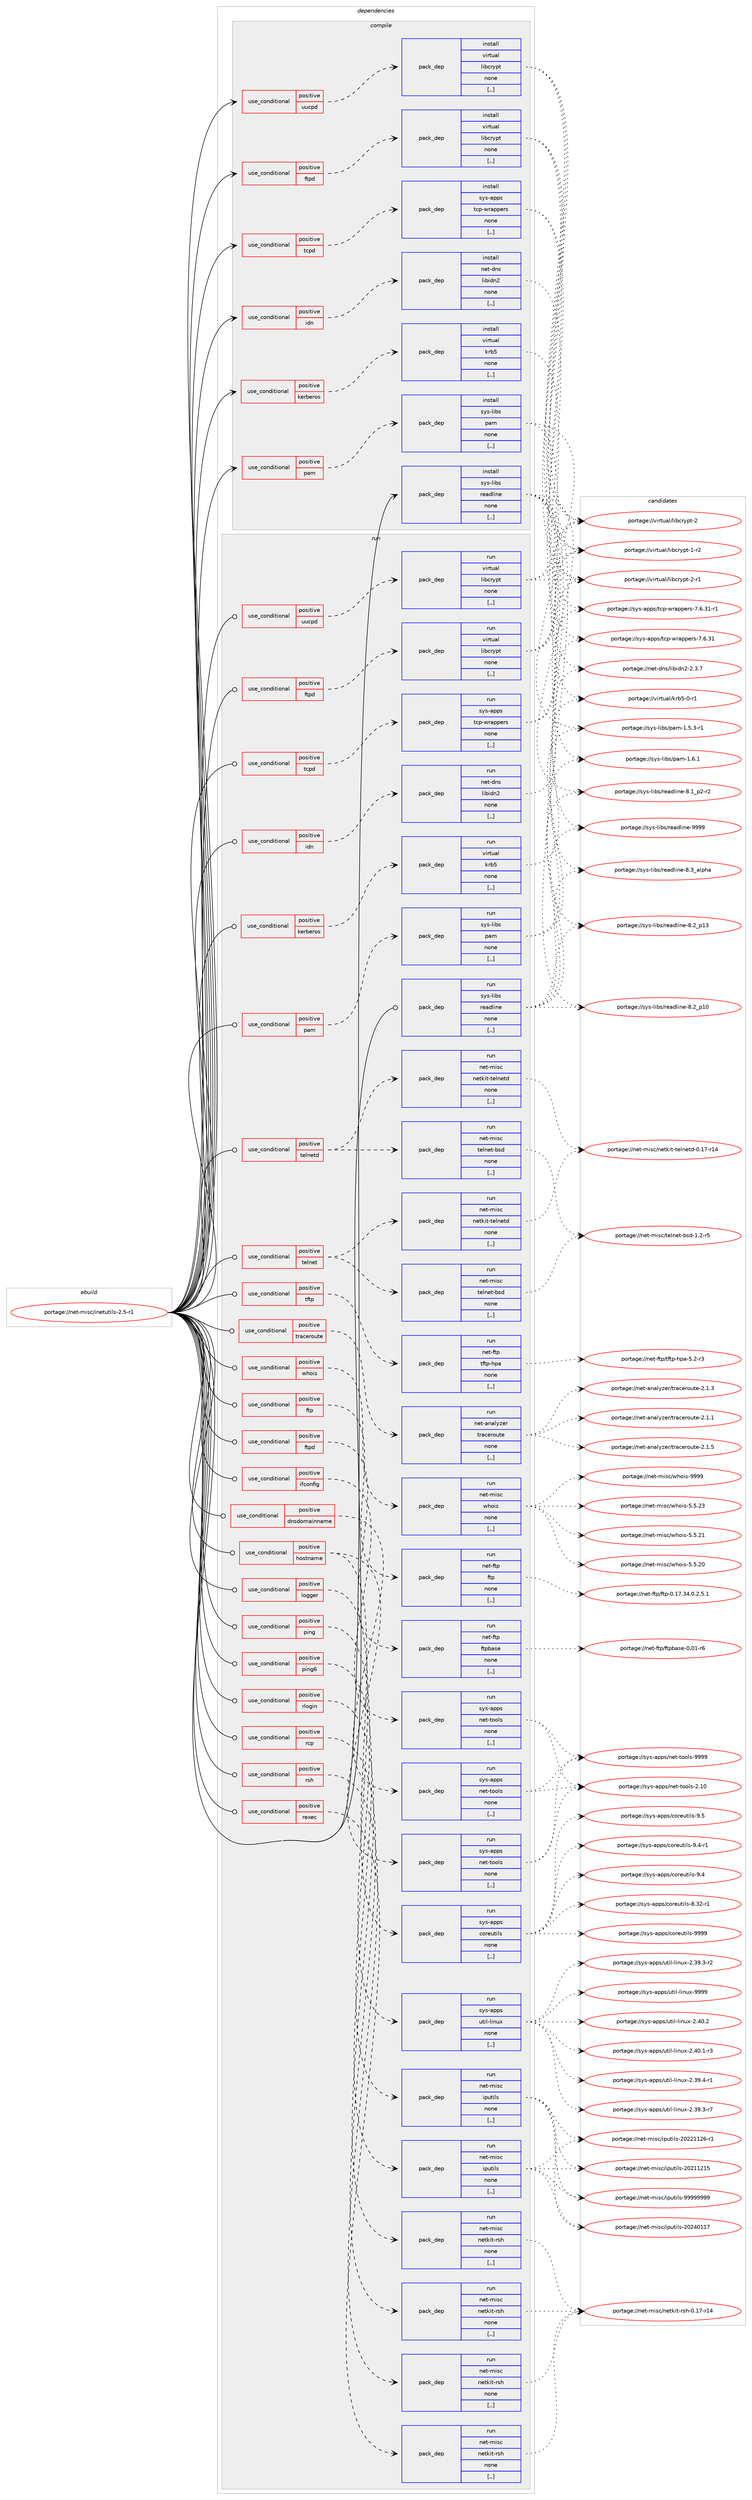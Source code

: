 digraph prolog {

# *************
# Graph options
# *************

newrank=true;
concentrate=true;
compound=true;
graph [rankdir=LR,fontname=Helvetica,fontsize=10,ranksep=1.5];#, ranksep=2.5, nodesep=0.2];
edge  [arrowhead=vee];
node  [fontname=Helvetica,fontsize=10];

# **********
# The ebuild
# **********

subgraph cluster_leftcol {
color=gray;
label=<<i>ebuild</i>>;
id [label="portage://net-misc/inetutils-2.5-r1", color=red, width=4, href="../net-misc/inetutils-2.5-r1.svg"];
}

# ****************
# The dependencies
# ****************

subgraph cluster_midcol {
color=gray;
label=<<i>dependencies</i>>;
subgraph cluster_compile {
fillcolor="#eeeeee";
style=filled;
label=<<i>compile</i>>;
subgraph cond231346 {
dependency881405 [label=<<TABLE BORDER="0" CELLBORDER="1" CELLSPACING="0" CELLPADDING="4"><TR><TD ROWSPAN="3" CELLPADDING="10">use_conditional</TD></TR><TR><TD>positive</TD></TR><TR><TD>ftpd</TD></TR></TABLE>>, shape=none, color=red];
subgraph pack643624 {
dependency881406 [label=<<TABLE BORDER="0" CELLBORDER="1" CELLSPACING="0" CELLPADDING="4" WIDTH="220"><TR><TD ROWSPAN="6" CELLPADDING="30">pack_dep</TD></TR><TR><TD WIDTH="110">install</TD></TR><TR><TD>virtual</TD></TR><TR><TD>libcrypt</TD></TR><TR><TD>none</TD></TR><TR><TD>[,,]</TD></TR></TABLE>>, shape=none, color=blue];
}
dependency881405:e -> dependency881406:w [weight=20,style="dashed",arrowhead="vee"];
}
id:e -> dependency881405:w [weight=20,style="solid",arrowhead="vee"];
subgraph cond231347 {
dependency881407 [label=<<TABLE BORDER="0" CELLBORDER="1" CELLSPACING="0" CELLPADDING="4"><TR><TD ROWSPAN="3" CELLPADDING="10">use_conditional</TD></TR><TR><TD>positive</TD></TR><TR><TD>idn</TD></TR></TABLE>>, shape=none, color=red];
subgraph pack643625 {
dependency881408 [label=<<TABLE BORDER="0" CELLBORDER="1" CELLSPACING="0" CELLPADDING="4" WIDTH="220"><TR><TD ROWSPAN="6" CELLPADDING="30">pack_dep</TD></TR><TR><TD WIDTH="110">install</TD></TR><TR><TD>net-dns</TD></TR><TR><TD>libidn2</TD></TR><TR><TD>none</TD></TR><TR><TD>[,,]</TD></TR></TABLE>>, shape=none, color=blue];
}
dependency881407:e -> dependency881408:w [weight=20,style="dashed",arrowhead="vee"];
}
id:e -> dependency881407:w [weight=20,style="solid",arrowhead="vee"];
subgraph cond231348 {
dependency881409 [label=<<TABLE BORDER="0" CELLBORDER="1" CELLSPACING="0" CELLPADDING="4"><TR><TD ROWSPAN="3" CELLPADDING="10">use_conditional</TD></TR><TR><TD>positive</TD></TR><TR><TD>kerberos</TD></TR></TABLE>>, shape=none, color=red];
subgraph pack643626 {
dependency881410 [label=<<TABLE BORDER="0" CELLBORDER="1" CELLSPACING="0" CELLPADDING="4" WIDTH="220"><TR><TD ROWSPAN="6" CELLPADDING="30">pack_dep</TD></TR><TR><TD WIDTH="110">install</TD></TR><TR><TD>virtual</TD></TR><TR><TD>krb5</TD></TR><TR><TD>none</TD></TR><TR><TD>[,,]</TD></TR></TABLE>>, shape=none, color=blue];
}
dependency881409:e -> dependency881410:w [weight=20,style="dashed",arrowhead="vee"];
}
id:e -> dependency881409:w [weight=20,style="solid",arrowhead="vee"];
subgraph cond231349 {
dependency881411 [label=<<TABLE BORDER="0" CELLBORDER="1" CELLSPACING="0" CELLPADDING="4"><TR><TD ROWSPAN="3" CELLPADDING="10">use_conditional</TD></TR><TR><TD>positive</TD></TR><TR><TD>pam</TD></TR></TABLE>>, shape=none, color=red];
subgraph pack643627 {
dependency881412 [label=<<TABLE BORDER="0" CELLBORDER="1" CELLSPACING="0" CELLPADDING="4" WIDTH="220"><TR><TD ROWSPAN="6" CELLPADDING="30">pack_dep</TD></TR><TR><TD WIDTH="110">install</TD></TR><TR><TD>sys-libs</TD></TR><TR><TD>pam</TD></TR><TR><TD>none</TD></TR><TR><TD>[,,]</TD></TR></TABLE>>, shape=none, color=blue];
}
dependency881411:e -> dependency881412:w [weight=20,style="dashed",arrowhead="vee"];
}
id:e -> dependency881411:w [weight=20,style="solid",arrowhead="vee"];
subgraph cond231350 {
dependency881413 [label=<<TABLE BORDER="0" CELLBORDER="1" CELLSPACING="0" CELLPADDING="4"><TR><TD ROWSPAN="3" CELLPADDING="10">use_conditional</TD></TR><TR><TD>positive</TD></TR><TR><TD>tcpd</TD></TR></TABLE>>, shape=none, color=red];
subgraph pack643628 {
dependency881414 [label=<<TABLE BORDER="0" CELLBORDER="1" CELLSPACING="0" CELLPADDING="4" WIDTH="220"><TR><TD ROWSPAN="6" CELLPADDING="30">pack_dep</TD></TR><TR><TD WIDTH="110">install</TD></TR><TR><TD>sys-apps</TD></TR><TR><TD>tcp-wrappers</TD></TR><TR><TD>none</TD></TR><TR><TD>[,,]</TD></TR></TABLE>>, shape=none, color=blue];
}
dependency881413:e -> dependency881414:w [weight=20,style="dashed",arrowhead="vee"];
}
id:e -> dependency881413:w [weight=20,style="solid",arrowhead="vee"];
subgraph cond231351 {
dependency881415 [label=<<TABLE BORDER="0" CELLBORDER="1" CELLSPACING="0" CELLPADDING="4"><TR><TD ROWSPAN="3" CELLPADDING="10">use_conditional</TD></TR><TR><TD>positive</TD></TR><TR><TD>uucpd</TD></TR></TABLE>>, shape=none, color=red];
subgraph pack643629 {
dependency881416 [label=<<TABLE BORDER="0" CELLBORDER="1" CELLSPACING="0" CELLPADDING="4" WIDTH="220"><TR><TD ROWSPAN="6" CELLPADDING="30">pack_dep</TD></TR><TR><TD WIDTH="110">install</TD></TR><TR><TD>virtual</TD></TR><TR><TD>libcrypt</TD></TR><TR><TD>none</TD></TR><TR><TD>[,,]</TD></TR></TABLE>>, shape=none, color=blue];
}
dependency881415:e -> dependency881416:w [weight=20,style="dashed",arrowhead="vee"];
}
id:e -> dependency881415:w [weight=20,style="solid",arrowhead="vee"];
subgraph pack643630 {
dependency881417 [label=<<TABLE BORDER="0" CELLBORDER="1" CELLSPACING="0" CELLPADDING="4" WIDTH="220"><TR><TD ROWSPAN="6" CELLPADDING="30">pack_dep</TD></TR><TR><TD WIDTH="110">install</TD></TR><TR><TD>sys-libs</TD></TR><TR><TD>readline</TD></TR><TR><TD>none</TD></TR><TR><TD>[,,]</TD></TR></TABLE>>, shape=none, color=blue];
}
id:e -> dependency881417:w [weight=20,style="solid",arrowhead="vee"];
}
subgraph cluster_compileandrun {
fillcolor="#eeeeee";
style=filled;
label=<<i>compile and run</i>>;
}
subgraph cluster_run {
fillcolor="#eeeeee";
style=filled;
label=<<i>run</i>>;
subgraph cond231352 {
dependency881418 [label=<<TABLE BORDER="0" CELLBORDER="1" CELLSPACING="0" CELLPADDING="4"><TR><TD ROWSPAN="3" CELLPADDING="10">use_conditional</TD></TR><TR><TD>positive</TD></TR><TR><TD>dnsdomainname</TD></TR></TABLE>>, shape=none, color=red];
subgraph pack643631 {
dependency881419 [label=<<TABLE BORDER="0" CELLBORDER="1" CELLSPACING="0" CELLPADDING="4" WIDTH="220"><TR><TD ROWSPAN="6" CELLPADDING="30">pack_dep</TD></TR><TR><TD WIDTH="110">run</TD></TR><TR><TD>sys-apps</TD></TR><TR><TD>net-tools</TD></TR><TR><TD>none</TD></TR><TR><TD>[,,]</TD></TR></TABLE>>, shape=none, color=blue];
}
dependency881418:e -> dependency881419:w [weight=20,style="dashed",arrowhead="vee"];
}
id:e -> dependency881418:w [weight=20,style="solid",arrowhead="odot"];
subgraph cond231353 {
dependency881420 [label=<<TABLE BORDER="0" CELLBORDER="1" CELLSPACING="0" CELLPADDING="4"><TR><TD ROWSPAN="3" CELLPADDING="10">use_conditional</TD></TR><TR><TD>positive</TD></TR><TR><TD>ftp</TD></TR></TABLE>>, shape=none, color=red];
subgraph pack643632 {
dependency881421 [label=<<TABLE BORDER="0" CELLBORDER="1" CELLSPACING="0" CELLPADDING="4" WIDTH="220"><TR><TD ROWSPAN="6" CELLPADDING="30">pack_dep</TD></TR><TR><TD WIDTH="110">run</TD></TR><TR><TD>net-ftp</TD></TR><TR><TD>ftp</TD></TR><TR><TD>none</TD></TR><TR><TD>[,,]</TD></TR></TABLE>>, shape=none, color=blue];
}
dependency881420:e -> dependency881421:w [weight=20,style="dashed",arrowhead="vee"];
}
id:e -> dependency881420:w [weight=20,style="solid",arrowhead="odot"];
subgraph cond231354 {
dependency881422 [label=<<TABLE BORDER="0" CELLBORDER="1" CELLSPACING="0" CELLPADDING="4"><TR><TD ROWSPAN="3" CELLPADDING="10">use_conditional</TD></TR><TR><TD>positive</TD></TR><TR><TD>ftpd</TD></TR></TABLE>>, shape=none, color=red];
subgraph pack643633 {
dependency881423 [label=<<TABLE BORDER="0" CELLBORDER="1" CELLSPACING="0" CELLPADDING="4" WIDTH="220"><TR><TD ROWSPAN="6" CELLPADDING="30">pack_dep</TD></TR><TR><TD WIDTH="110">run</TD></TR><TR><TD>net-ftp</TD></TR><TR><TD>ftpbase</TD></TR><TR><TD>none</TD></TR><TR><TD>[,,]</TD></TR></TABLE>>, shape=none, color=blue];
}
dependency881422:e -> dependency881423:w [weight=20,style="dashed",arrowhead="vee"];
}
id:e -> dependency881422:w [weight=20,style="solid",arrowhead="odot"];
subgraph cond231355 {
dependency881424 [label=<<TABLE BORDER="0" CELLBORDER="1" CELLSPACING="0" CELLPADDING="4"><TR><TD ROWSPAN="3" CELLPADDING="10">use_conditional</TD></TR><TR><TD>positive</TD></TR><TR><TD>ftpd</TD></TR></TABLE>>, shape=none, color=red];
subgraph pack643634 {
dependency881425 [label=<<TABLE BORDER="0" CELLBORDER="1" CELLSPACING="0" CELLPADDING="4" WIDTH="220"><TR><TD ROWSPAN="6" CELLPADDING="30">pack_dep</TD></TR><TR><TD WIDTH="110">run</TD></TR><TR><TD>virtual</TD></TR><TR><TD>libcrypt</TD></TR><TR><TD>none</TD></TR><TR><TD>[,,]</TD></TR></TABLE>>, shape=none, color=blue];
}
dependency881424:e -> dependency881425:w [weight=20,style="dashed",arrowhead="vee"];
}
id:e -> dependency881424:w [weight=20,style="solid",arrowhead="odot"];
subgraph cond231356 {
dependency881426 [label=<<TABLE BORDER="0" CELLBORDER="1" CELLSPACING="0" CELLPADDING="4"><TR><TD ROWSPAN="3" CELLPADDING="10">use_conditional</TD></TR><TR><TD>positive</TD></TR><TR><TD>hostname</TD></TR></TABLE>>, shape=none, color=red];
subgraph pack643635 {
dependency881427 [label=<<TABLE BORDER="0" CELLBORDER="1" CELLSPACING="0" CELLPADDING="4" WIDTH="220"><TR><TD ROWSPAN="6" CELLPADDING="30">pack_dep</TD></TR><TR><TD WIDTH="110">run</TD></TR><TR><TD>sys-apps</TD></TR><TR><TD>coreutils</TD></TR><TR><TD>none</TD></TR><TR><TD>[,,]</TD></TR></TABLE>>, shape=none, color=blue];
}
dependency881426:e -> dependency881427:w [weight=20,style="dashed",arrowhead="vee"];
subgraph pack643636 {
dependency881428 [label=<<TABLE BORDER="0" CELLBORDER="1" CELLSPACING="0" CELLPADDING="4" WIDTH="220"><TR><TD ROWSPAN="6" CELLPADDING="30">pack_dep</TD></TR><TR><TD WIDTH="110">run</TD></TR><TR><TD>sys-apps</TD></TR><TR><TD>net-tools</TD></TR><TR><TD>none</TD></TR><TR><TD>[,,]</TD></TR></TABLE>>, shape=none, color=blue];
}
dependency881426:e -> dependency881428:w [weight=20,style="dashed",arrowhead="vee"];
}
id:e -> dependency881426:w [weight=20,style="solid",arrowhead="odot"];
subgraph cond231357 {
dependency881429 [label=<<TABLE BORDER="0" CELLBORDER="1" CELLSPACING="0" CELLPADDING="4"><TR><TD ROWSPAN="3" CELLPADDING="10">use_conditional</TD></TR><TR><TD>positive</TD></TR><TR><TD>idn</TD></TR></TABLE>>, shape=none, color=red];
subgraph pack643637 {
dependency881430 [label=<<TABLE BORDER="0" CELLBORDER="1" CELLSPACING="0" CELLPADDING="4" WIDTH="220"><TR><TD ROWSPAN="6" CELLPADDING="30">pack_dep</TD></TR><TR><TD WIDTH="110">run</TD></TR><TR><TD>net-dns</TD></TR><TR><TD>libidn2</TD></TR><TR><TD>none</TD></TR><TR><TD>[,,]</TD></TR></TABLE>>, shape=none, color=blue];
}
dependency881429:e -> dependency881430:w [weight=20,style="dashed",arrowhead="vee"];
}
id:e -> dependency881429:w [weight=20,style="solid",arrowhead="odot"];
subgraph cond231358 {
dependency881431 [label=<<TABLE BORDER="0" CELLBORDER="1" CELLSPACING="0" CELLPADDING="4"><TR><TD ROWSPAN="3" CELLPADDING="10">use_conditional</TD></TR><TR><TD>positive</TD></TR><TR><TD>ifconfig</TD></TR></TABLE>>, shape=none, color=red];
subgraph pack643638 {
dependency881432 [label=<<TABLE BORDER="0" CELLBORDER="1" CELLSPACING="0" CELLPADDING="4" WIDTH="220"><TR><TD ROWSPAN="6" CELLPADDING="30">pack_dep</TD></TR><TR><TD WIDTH="110">run</TD></TR><TR><TD>sys-apps</TD></TR><TR><TD>net-tools</TD></TR><TR><TD>none</TD></TR><TR><TD>[,,]</TD></TR></TABLE>>, shape=none, color=blue];
}
dependency881431:e -> dependency881432:w [weight=20,style="dashed",arrowhead="vee"];
}
id:e -> dependency881431:w [weight=20,style="solid",arrowhead="odot"];
subgraph cond231359 {
dependency881433 [label=<<TABLE BORDER="0" CELLBORDER="1" CELLSPACING="0" CELLPADDING="4"><TR><TD ROWSPAN="3" CELLPADDING="10">use_conditional</TD></TR><TR><TD>positive</TD></TR><TR><TD>kerberos</TD></TR></TABLE>>, shape=none, color=red];
subgraph pack643639 {
dependency881434 [label=<<TABLE BORDER="0" CELLBORDER="1" CELLSPACING="0" CELLPADDING="4" WIDTH="220"><TR><TD ROWSPAN="6" CELLPADDING="30">pack_dep</TD></TR><TR><TD WIDTH="110">run</TD></TR><TR><TD>virtual</TD></TR><TR><TD>krb5</TD></TR><TR><TD>none</TD></TR><TR><TD>[,,]</TD></TR></TABLE>>, shape=none, color=blue];
}
dependency881433:e -> dependency881434:w [weight=20,style="dashed",arrowhead="vee"];
}
id:e -> dependency881433:w [weight=20,style="solid",arrowhead="odot"];
subgraph cond231360 {
dependency881435 [label=<<TABLE BORDER="0" CELLBORDER="1" CELLSPACING="0" CELLPADDING="4"><TR><TD ROWSPAN="3" CELLPADDING="10">use_conditional</TD></TR><TR><TD>positive</TD></TR><TR><TD>logger</TD></TR></TABLE>>, shape=none, color=red];
subgraph pack643640 {
dependency881436 [label=<<TABLE BORDER="0" CELLBORDER="1" CELLSPACING="0" CELLPADDING="4" WIDTH="220"><TR><TD ROWSPAN="6" CELLPADDING="30">pack_dep</TD></TR><TR><TD WIDTH="110">run</TD></TR><TR><TD>sys-apps</TD></TR><TR><TD>util-linux</TD></TR><TR><TD>none</TD></TR><TR><TD>[,,]</TD></TR></TABLE>>, shape=none, color=blue];
}
dependency881435:e -> dependency881436:w [weight=20,style="dashed",arrowhead="vee"];
}
id:e -> dependency881435:w [weight=20,style="solid",arrowhead="odot"];
subgraph cond231361 {
dependency881437 [label=<<TABLE BORDER="0" CELLBORDER="1" CELLSPACING="0" CELLPADDING="4"><TR><TD ROWSPAN="3" CELLPADDING="10">use_conditional</TD></TR><TR><TD>positive</TD></TR><TR><TD>pam</TD></TR></TABLE>>, shape=none, color=red];
subgraph pack643641 {
dependency881438 [label=<<TABLE BORDER="0" CELLBORDER="1" CELLSPACING="0" CELLPADDING="4" WIDTH="220"><TR><TD ROWSPAN="6" CELLPADDING="30">pack_dep</TD></TR><TR><TD WIDTH="110">run</TD></TR><TR><TD>sys-libs</TD></TR><TR><TD>pam</TD></TR><TR><TD>none</TD></TR><TR><TD>[,,]</TD></TR></TABLE>>, shape=none, color=blue];
}
dependency881437:e -> dependency881438:w [weight=20,style="dashed",arrowhead="vee"];
}
id:e -> dependency881437:w [weight=20,style="solid",arrowhead="odot"];
subgraph cond231362 {
dependency881439 [label=<<TABLE BORDER="0" CELLBORDER="1" CELLSPACING="0" CELLPADDING="4"><TR><TD ROWSPAN="3" CELLPADDING="10">use_conditional</TD></TR><TR><TD>positive</TD></TR><TR><TD>ping</TD></TR></TABLE>>, shape=none, color=red];
subgraph pack643642 {
dependency881440 [label=<<TABLE BORDER="0" CELLBORDER="1" CELLSPACING="0" CELLPADDING="4" WIDTH="220"><TR><TD ROWSPAN="6" CELLPADDING="30">pack_dep</TD></TR><TR><TD WIDTH="110">run</TD></TR><TR><TD>net-misc</TD></TR><TR><TD>iputils</TD></TR><TR><TD>none</TD></TR><TR><TD>[,,]</TD></TR></TABLE>>, shape=none, color=blue];
}
dependency881439:e -> dependency881440:w [weight=20,style="dashed",arrowhead="vee"];
}
id:e -> dependency881439:w [weight=20,style="solid",arrowhead="odot"];
subgraph cond231363 {
dependency881441 [label=<<TABLE BORDER="0" CELLBORDER="1" CELLSPACING="0" CELLPADDING="4"><TR><TD ROWSPAN="3" CELLPADDING="10">use_conditional</TD></TR><TR><TD>positive</TD></TR><TR><TD>ping6</TD></TR></TABLE>>, shape=none, color=red];
subgraph pack643643 {
dependency881442 [label=<<TABLE BORDER="0" CELLBORDER="1" CELLSPACING="0" CELLPADDING="4" WIDTH="220"><TR><TD ROWSPAN="6" CELLPADDING="30">pack_dep</TD></TR><TR><TD WIDTH="110">run</TD></TR><TR><TD>net-misc</TD></TR><TR><TD>iputils</TD></TR><TR><TD>none</TD></TR><TR><TD>[,,]</TD></TR></TABLE>>, shape=none, color=blue];
}
dependency881441:e -> dependency881442:w [weight=20,style="dashed",arrowhead="vee"];
}
id:e -> dependency881441:w [weight=20,style="solid",arrowhead="odot"];
subgraph cond231364 {
dependency881443 [label=<<TABLE BORDER="0" CELLBORDER="1" CELLSPACING="0" CELLPADDING="4"><TR><TD ROWSPAN="3" CELLPADDING="10">use_conditional</TD></TR><TR><TD>positive</TD></TR><TR><TD>rcp</TD></TR></TABLE>>, shape=none, color=red];
subgraph pack643644 {
dependency881444 [label=<<TABLE BORDER="0" CELLBORDER="1" CELLSPACING="0" CELLPADDING="4" WIDTH="220"><TR><TD ROWSPAN="6" CELLPADDING="30">pack_dep</TD></TR><TR><TD WIDTH="110">run</TD></TR><TR><TD>net-misc</TD></TR><TR><TD>netkit-rsh</TD></TR><TR><TD>none</TD></TR><TR><TD>[,,]</TD></TR></TABLE>>, shape=none, color=blue];
}
dependency881443:e -> dependency881444:w [weight=20,style="dashed",arrowhead="vee"];
}
id:e -> dependency881443:w [weight=20,style="solid",arrowhead="odot"];
subgraph cond231365 {
dependency881445 [label=<<TABLE BORDER="0" CELLBORDER="1" CELLSPACING="0" CELLPADDING="4"><TR><TD ROWSPAN="3" CELLPADDING="10">use_conditional</TD></TR><TR><TD>positive</TD></TR><TR><TD>rexec</TD></TR></TABLE>>, shape=none, color=red];
subgraph pack643645 {
dependency881446 [label=<<TABLE BORDER="0" CELLBORDER="1" CELLSPACING="0" CELLPADDING="4" WIDTH="220"><TR><TD ROWSPAN="6" CELLPADDING="30">pack_dep</TD></TR><TR><TD WIDTH="110">run</TD></TR><TR><TD>net-misc</TD></TR><TR><TD>netkit-rsh</TD></TR><TR><TD>none</TD></TR><TR><TD>[,,]</TD></TR></TABLE>>, shape=none, color=blue];
}
dependency881445:e -> dependency881446:w [weight=20,style="dashed",arrowhead="vee"];
}
id:e -> dependency881445:w [weight=20,style="solid",arrowhead="odot"];
subgraph cond231366 {
dependency881447 [label=<<TABLE BORDER="0" CELLBORDER="1" CELLSPACING="0" CELLPADDING="4"><TR><TD ROWSPAN="3" CELLPADDING="10">use_conditional</TD></TR><TR><TD>positive</TD></TR><TR><TD>rlogin</TD></TR></TABLE>>, shape=none, color=red];
subgraph pack643646 {
dependency881448 [label=<<TABLE BORDER="0" CELLBORDER="1" CELLSPACING="0" CELLPADDING="4" WIDTH="220"><TR><TD ROWSPAN="6" CELLPADDING="30">pack_dep</TD></TR><TR><TD WIDTH="110">run</TD></TR><TR><TD>net-misc</TD></TR><TR><TD>netkit-rsh</TD></TR><TR><TD>none</TD></TR><TR><TD>[,,]</TD></TR></TABLE>>, shape=none, color=blue];
}
dependency881447:e -> dependency881448:w [weight=20,style="dashed",arrowhead="vee"];
}
id:e -> dependency881447:w [weight=20,style="solid",arrowhead="odot"];
subgraph cond231367 {
dependency881449 [label=<<TABLE BORDER="0" CELLBORDER="1" CELLSPACING="0" CELLPADDING="4"><TR><TD ROWSPAN="3" CELLPADDING="10">use_conditional</TD></TR><TR><TD>positive</TD></TR><TR><TD>rsh</TD></TR></TABLE>>, shape=none, color=red];
subgraph pack643647 {
dependency881450 [label=<<TABLE BORDER="0" CELLBORDER="1" CELLSPACING="0" CELLPADDING="4" WIDTH="220"><TR><TD ROWSPAN="6" CELLPADDING="30">pack_dep</TD></TR><TR><TD WIDTH="110">run</TD></TR><TR><TD>net-misc</TD></TR><TR><TD>netkit-rsh</TD></TR><TR><TD>none</TD></TR><TR><TD>[,,]</TD></TR></TABLE>>, shape=none, color=blue];
}
dependency881449:e -> dependency881450:w [weight=20,style="dashed",arrowhead="vee"];
}
id:e -> dependency881449:w [weight=20,style="solid",arrowhead="odot"];
subgraph cond231368 {
dependency881451 [label=<<TABLE BORDER="0" CELLBORDER="1" CELLSPACING="0" CELLPADDING="4"><TR><TD ROWSPAN="3" CELLPADDING="10">use_conditional</TD></TR><TR><TD>positive</TD></TR><TR><TD>tcpd</TD></TR></TABLE>>, shape=none, color=red];
subgraph pack643648 {
dependency881452 [label=<<TABLE BORDER="0" CELLBORDER="1" CELLSPACING="0" CELLPADDING="4" WIDTH="220"><TR><TD ROWSPAN="6" CELLPADDING="30">pack_dep</TD></TR><TR><TD WIDTH="110">run</TD></TR><TR><TD>sys-apps</TD></TR><TR><TD>tcp-wrappers</TD></TR><TR><TD>none</TD></TR><TR><TD>[,,]</TD></TR></TABLE>>, shape=none, color=blue];
}
dependency881451:e -> dependency881452:w [weight=20,style="dashed",arrowhead="vee"];
}
id:e -> dependency881451:w [weight=20,style="solid",arrowhead="odot"];
subgraph cond231369 {
dependency881453 [label=<<TABLE BORDER="0" CELLBORDER="1" CELLSPACING="0" CELLPADDING="4"><TR><TD ROWSPAN="3" CELLPADDING="10">use_conditional</TD></TR><TR><TD>positive</TD></TR><TR><TD>telnet</TD></TR></TABLE>>, shape=none, color=red];
subgraph pack643649 {
dependency881454 [label=<<TABLE BORDER="0" CELLBORDER="1" CELLSPACING="0" CELLPADDING="4" WIDTH="220"><TR><TD ROWSPAN="6" CELLPADDING="30">pack_dep</TD></TR><TR><TD WIDTH="110">run</TD></TR><TR><TD>net-misc</TD></TR><TR><TD>telnet-bsd</TD></TR><TR><TD>none</TD></TR><TR><TD>[,,]</TD></TR></TABLE>>, shape=none, color=blue];
}
dependency881453:e -> dependency881454:w [weight=20,style="dashed",arrowhead="vee"];
subgraph pack643650 {
dependency881455 [label=<<TABLE BORDER="0" CELLBORDER="1" CELLSPACING="0" CELLPADDING="4" WIDTH="220"><TR><TD ROWSPAN="6" CELLPADDING="30">pack_dep</TD></TR><TR><TD WIDTH="110">run</TD></TR><TR><TD>net-misc</TD></TR><TR><TD>netkit-telnetd</TD></TR><TR><TD>none</TD></TR><TR><TD>[,,]</TD></TR></TABLE>>, shape=none, color=blue];
}
dependency881453:e -> dependency881455:w [weight=20,style="dashed",arrowhead="vee"];
}
id:e -> dependency881453:w [weight=20,style="solid",arrowhead="odot"];
subgraph cond231370 {
dependency881456 [label=<<TABLE BORDER="0" CELLBORDER="1" CELLSPACING="0" CELLPADDING="4"><TR><TD ROWSPAN="3" CELLPADDING="10">use_conditional</TD></TR><TR><TD>positive</TD></TR><TR><TD>telnetd</TD></TR></TABLE>>, shape=none, color=red];
subgraph pack643651 {
dependency881457 [label=<<TABLE BORDER="0" CELLBORDER="1" CELLSPACING="0" CELLPADDING="4" WIDTH="220"><TR><TD ROWSPAN="6" CELLPADDING="30">pack_dep</TD></TR><TR><TD WIDTH="110">run</TD></TR><TR><TD>net-misc</TD></TR><TR><TD>telnet-bsd</TD></TR><TR><TD>none</TD></TR><TR><TD>[,,]</TD></TR></TABLE>>, shape=none, color=blue];
}
dependency881456:e -> dependency881457:w [weight=20,style="dashed",arrowhead="vee"];
subgraph pack643652 {
dependency881458 [label=<<TABLE BORDER="0" CELLBORDER="1" CELLSPACING="0" CELLPADDING="4" WIDTH="220"><TR><TD ROWSPAN="6" CELLPADDING="30">pack_dep</TD></TR><TR><TD WIDTH="110">run</TD></TR><TR><TD>net-misc</TD></TR><TR><TD>netkit-telnetd</TD></TR><TR><TD>none</TD></TR><TR><TD>[,,]</TD></TR></TABLE>>, shape=none, color=blue];
}
dependency881456:e -> dependency881458:w [weight=20,style="dashed",arrowhead="vee"];
}
id:e -> dependency881456:w [weight=20,style="solid",arrowhead="odot"];
subgraph cond231371 {
dependency881459 [label=<<TABLE BORDER="0" CELLBORDER="1" CELLSPACING="0" CELLPADDING="4"><TR><TD ROWSPAN="3" CELLPADDING="10">use_conditional</TD></TR><TR><TD>positive</TD></TR><TR><TD>tftp</TD></TR></TABLE>>, shape=none, color=red];
subgraph pack643653 {
dependency881460 [label=<<TABLE BORDER="0" CELLBORDER="1" CELLSPACING="0" CELLPADDING="4" WIDTH="220"><TR><TD ROWSPAN="6" CELLPADDING="30">pack_dep</TD></TR><TR><TD WIDTH="110">run</TD></TR><TR><TD>net-ftp</TD></TR><TR><TD>tftp-hpa</TD></TR><TR><TD>none</TD></TR><TR><TD>[,,]</TD></TR></TABLE>>, shape=none, color=blue];
}
dependency881459:e -> dependency881460:w [weight=20,style="dashed",arrowhead="vee"];
}
id:e -> dependency881459:w [weight=20,style="solid",arrowhead="odot"];
subgraph cond231372 {
dependency881461 [label=<<TABLE BORDER="0" CELLBORDER="1" CELLSPACING="0" CELLPADDING="4"><TR><TD ROWSPAN="3" CELLPADDING="10">use_conditional</TD></TR><TR><TD>positive</TD></TR><TR><TD>traceroute</TD></TR></TABLE>>, shape=none, color=red];
subgraph pack643654 {
dependency881462 [label=<<TABLE BORDER="0" CELLBORDER="1" CELLSPACING="0" CELLPADDING="4" WIDTH="220"><TR><TD ROWSPAN="6" CELLPADDING="30">pack_dep</TD></TR><TR><TD WIDTH="110">run</TD></TR><TR><TD>net-analyzer</TD></TR><TR><TD>traceroute</TD></TR><TR><TD>none</TD></TR><TR><TD>[,,]</TD></TR></TABLE>>, shape=none, color=blue];
}
dependency881461:e -> dependency881462:w [weight=20,style="dashed",arrowhead="vee"];
}
id:e -> dependency881461:w [weight=20,style="solid",arrowhead="odot"];
subgraph cond231373 {
dependency881463 [label=<<TABLE BORDER="0" CELLBORDER="1" CELLSPACING="0" CELLPADDING="4"><TR><TD ROWSPAN="3" CELLPADDING="10">use_conditional</TD></TR><TR><TD>positive</TD></TR><TR><TD>uucpd</TD></TR></TABLE>>, shape=none, color=red];
subgraph pack643655 {
dependency881464 [label=<<TABLE BORDER="0" CELLBORDER="1" CELLSPACING="0" CELLPADDING="4" WIDTH="220"><TR><TD ROWSPAN="6" CELLPADDING="30">pack_dep</TD></TR><TR><TD WIDTH="110">run</TD></TR><TR><TD>virtual</TD></TR><TR><TD>libcrypt</TD></TR><TR><TD>none</TD></TR><TR><TD>[,,]</TD></TR></TABLE>>, shape=none, color=blue];
}
dependency881463:e -> dependency881464:w [weight=20,style="dashed",arrowhead="vee"];
}
id:e -> dependency881463:w [weight=20,style="solid",arrowhead="odot"];
subgraph cond231374 {
dependency881465 [label=<<TABLE BORDER="0" CELLBORDER="1" CELLSPACING="0" CELLPADDING="4"><TR><TD ROWSPAN="3" CELLPADDING="10">use_conditional</TD></TR><TR><TD>positive</TD></TR><TR><TD>whois</TD></TR></TABLE>>, shape=none, color=red];
subgraph pack643656 {
dependency881466 [label=<<TABLE BORDER="0" CELLBORDER="1" CELLSPACING="0" CELLPADDING="4" WIDTH="220"><TR><TD ROWSPAN="6" CELLPADDING="30">pack_dep</TD></TR><TR><TD WIDTH="110">run</TD></TR><TR><TD>net-misc</TD></TR><TR><TD>whois</TD></TR><TR><TD>none</TD></TR><TR><TD>[,,]</TD></TR></TABLE>>, shape=none, color=blue];
}
dependency881465:e -> dependency881466:w [weight=20,style="dashed",arrowhead="vee"];
}
id:e -> dependency881465:w [weight=20,style="solid",arrowhead="odot"];
subgraph pack643657 {
dependency881467 [label=<<TABLE BORDER="0" CELLBORDER="1" CELLSPACING="0" CELLPADDING="4" WIDTH="220"><TR><TD ROWSPAN="6" CELLPADDING="30">pack_dep</TD></TR><TR><TD WIDTH="110">run</TD></TR><TR><TD>sys-libs</TD></TR><TR><TD>readline</TD></TR><TR><TD>none</TD></TR><TR><TD>[,,]</TD></TR></TABLE>>, shape=none, color=blue];
}
id:e -> dependency881467:w [weight=20,style="solid",arrowhead="odot"];
}
}

# **************
# The candidates
# **************

subgraph cluster_choices {
rank=same;
color=gray;
label=<<i>candidates</i>>;

subgraph choice643624 {
color=black;
nodesep=1;
choice1181051141161179710847108105989911412111211645504511449 [label="portage://virtual/libcrypt-2-r1", color=red, width=4,href="../virtual/libcrypt-2-r1.svg"];
choice118105114116117971084710810598991141211121164550 [label="portage://virtual/libcrypt-2", color=red, width=4,href="../virtual/libcrypt-2.svg"];
choice1181051141161179710847108105989911412111211645494511450 [label="portage://virtual/libcrypt-1-r2", color=red, width=4,href="../virtual/libcrypt-1-r2.svg"];
dependency881406:e -> choice1181051141161179710847108105989911412111211645504511449:w [style=dotted,weight="100"];
dependency881406:e -> choice118105114116117971084710810598991141211121164550:w [style=dotted,weight="100"];
dependency881406:e -> choice1181051141161179710847108105989911412111211645494511450:w [style=dotted,weight="100"];
}
subgraph choice643625 {
color=black;
nodesep=1;
choice11010111645100110115471081059810510011050455046514655 [label="portage://net-dns/libidn2-2.3.7", color=red, width=4,href="../net-dns/libidn2-2.3.7.svg"];
dependency881408:e -> choice11010111645100110115471081059810510011050455046514655:w [style=dotted,weight="100"];
}
subgraph choice643626 {
color=black;
nodesep=1;
choice1181051141161179710847107114985345484511449 [label="portage://virtual/krb5-0-r1", color=red, width=4,href="../virtual/krb5-0-r1.svg"];
dependency881410:e -> choice1181051141161179710847107114985345484511449:w [style=dotted,weight="100"];
}
subgraph choice643627 {
color=black;
nodesep=1;
choice11512111545108105981154711297109454946544649 [label="portage://sys-libs/pam-1.6.1", color=red, width=4,href="../sys-libs/pam-1.6.1.svg"];
choice115121115451081059811547112971094549465346514511449 [label="portage://sys-libs/pam-1.5.3-r1", color=red, width=4,href="../sys-libs/pam-1.5.3-r1.svg"];
dependency881412:e -> choice11512111545108105981154711297109454946544649:w [style=dotted,weight="100"];
dependency881412:e -> choice115121115451081059811547112971094549465346514511449:w [style=dotted,weight="100"];
}
subgraph choice643628 {
color=black;
nodesep=1;
choice115121115459711211211547116991124511911497112112101114115455546544651494511449 [label="portage://sys-apps/tcp-wrappers-7.6.31-r1", color=red, width=4,href="../sys-apps/tcp-wrappers-7.6.31-r1.svg"];
choice11512111545971121121154711699112451191149711211210111411545554654465149 [label="portage://sys-apps/tcp-wrappers-7.6.31", color=red, width=4,href="../sys-apps/tcp-wrappers-7.6.31.svg"];
dependency881414:e -> choice115121115459711211211547116991124511911497112112101114115455546544651494511449:w [style=dotted,weight="100"];
dependency881414:e -> choice11512111545971121121154711699112451191149711211210111411545554654465149:w [style=dotted,weight="100"];
}
subgraph choice643629 {
color=black;
nodesep=1;
choice1181051141161179710847108105989911412111211645504511449 [label="portage://virtual/libcrypt-2-r1", color=red, width=4,href="../virtual/libcrypt-2-r1.svg"];
choice118105114116117971084710810598991141211121164550 [label="portage://virtual/libcrypt-2", color=red, width=4,href="../virtual/libcrypt-2.svg"];
choice1181051141161179710847108105989911412111211645494511450 [label="portage://virtual/libcrypt-1-r2", color=red, width=4,href="../virtual/libcrypt-1-r2.svg"];
dependency881416:e -> choice1181051141161179710847108105989911412111211645504511449:w [style=dotted,weight="100"];
dependency881416:e -> choice118105114116117971084710810598991141211121164550:w [style=dotted,weight="100"];
dependency881416:e -> choice1181051141161179710847108105989911412111211645494511450:w [style=dotted,weight="100"];
}
subgraph choice643630 {
color=black;
nodesep=1;
choice115121115451081059811547114101971001081051101014557575757 [label="portage://sys-libs/readline-9999", color=red, width=4,href="../sys-libs/readline-9999.svg"];
choice1151211154510810598115471141019710010810511010145564651959710811210497 [label="portage://sys-libs/readline-8.3_alpha", color=red, width=4,href="../sys-libs/readline-8.3_alpha.svg"];
choice1151211154510810598115471141019710010810511010145564650951124951 [label="portage://sys-libs/readline-8.2_p13", color=red, width=4,href="../sys-libs/readline-8.2_p13.svg"];
choice1151211154510810598115471141019710010810511010145564650951124948 [label="portage://sys-libs/readline-8.2_p10", color=red, width=4,href="../sys-libs/readline-8.2_p10.svg"];
choice115121115451081059811547114101971001081051101014556464995112504511450 [label="portage://sys-libs/readline-8.1_p2-r2", color=red, width=4,href="../sys-libs/readline-8.1_p2-r2.svg"];
dependency881417:e -> choice115121115451081059811547114101971001081051101014557575757:w [style=dotted,weight="100"];
dependency881417:e -> choice1151211154510810598115471141019710010810511010145564651959710811210497:w [style=dotted,weight="100"];
dependency881417:e -> choice1151211154510810598115471141019710010810511010145564650951124951:w [style=dotted,weight="100"];
dependency881417:e -> choice1151211154510810598115471141019710010810511010145564650951124948:w [style=dotted,weight="100"];
dependency881417:e -> choice115121115451081059811547114101971001081051101014556464995112504511450:w [style=dotted,weight="100"];
}
subgraph choice643631 {
color=black;
nodesep=1;
choice115121115459711211211547110101116451161111111081154557575757 [label="portage://sys-apps/net-tools-9999", color=red, width=4,href="../sys-apps/net-tools-9999.svg"];
choice115121115459711211211547110101116451161111111081154550464948 [label="portage://sys-apps/net-tools-2.10", color=red, width=4,href="../sys-apps/net-tools-2.10.svg"];
dependency881419:e -> choice115121115459711211211547110101116451161111111081154557575757:w [style=dotted,weight="100"];
dependency881419:e -> choice115121115459711211211547110101116451161111111081154550464948:w [style=dotted,weight="100"];
}
subgraph choice643632 {
color=black;
nodesep=1;
choice110101116451021161124710211611245484649554651524648465046534649 [label="portage://net-ftp/ftp-0.17.34.0.2.5.1", color=red, width=4,href="../net-ftp/ftp-0.17.34.0.2.5.1.svg"];
dependency881421:e -> choice110101116451021161124710211611245484649554651524648465046534649:w [style=dotted,weight="100"];
}
subgraph choice643633 {
color=black;
nodesep=1;
choice1101011164510211611247102116112989711510145484648494511454 [label="portage://net-ftp/ftpbase-0.01-r6", color=red, width=4,href="../net-ftp/ftpbase-0.01-r6.svg"];
dependency881423:e -> choice1101011164510211611247102116112989711510145484648494511454:w [style=dotted,weight="100"];
}
subgraph choice643634 {
color=black;
nodesep=1;
choice1181051141161179710847108105989911412111211645504511449 [label="portage://virtual/libcrypt-2-r1", color=red, width=4,href="../virtual/libcrypt-2-r1.svg"];
choice118105114116117971084710810598991141211121164550 [label="portage://virtual/libcrypt-2", color=red, width=4,href="../virtual/libcrypt-2.svg"];
choice1181051141161179710847108105989911412111211645494511450 [label="portage://virtual/libcrypt-1-r2", color=red, width=4,href="../virtual/libcrypt-1-r2.svg"];
dependency881425:e -> choice1181051141161179710847108105989911412111211645504511449:w [style=dotted,weight="100"];
dependency881425:e -> choice118105114116117971084710810598991141211121164550:w [style=dotted,weight="100"];
dependency881425:e -> choice1181051141161179710847108105989911412111211645494511450:w [style=dotted,weight="100"];
}
subgraph choice643635 {
color=black;
nodesep=1;
choice115121115459711211211547991111141011171161051081154557575757 [label="portage://sys-apps/coreutils-9999", color=red, width=4,href="../sys-apps/coreutils-9999.svg"];
choice1151211154597112112115479911111410111711610510811545574653 [label="portage://sys-apps/coreutils-9.5", color=red, width=4,href="../sys-apps/coreutils-9.5.svg"];
choice11512111545971121121154799111114101117116105108115455746524511449 [label="portage://sys-apps/coreutils-9.4-r1", color=red, width=4,href="../sys-apps/coreutils-9.4-r1.svg"];
choice1151211154597112112115479911111410111711610510811545574652 [label="portage://sys-apps/coreutils-9.4", color=red, width=4,href="../sys-apps/coreutils-9.4.svg"];
choice1151211154597112112115479911111410111711610510811545564651504511449 [label="portage://sys-apps/coreutils-8.32-r1", color=red, width=4,href="../sys-apps/coreutils-8.32-r1.svg"];
dependency881427:e -> choice115121115459711211211547991111141011171161051081154557575757:w [style=dotted,weight="100"];
dependency881427:e -> choice1151211154597112112115479911111410111711610510811545574653:w [style=dotted,weight="100"];
dependency881427:e -> choice11512111545971121121154799111114101117116105108115455746524511449:w [style=dotted,weight="100"];
dependency881427:e -> choice1151211154597112112115479911111410111711610510811545574652:w [style=dotted,weight="100"];
dependency881427:e -> choice1151211154597112112115479911111410111711610510811545564651504511449:w [style=dotted,weight="100"];
}
subgraph choice643636 {
color=black;
nodesep=1;
choice115121115459711211211547110101116451161111111081154557575757 [label="portage://sys-apps/net-tools-9999", color=red, width=4,href="../sys-apps/net-tools-9999.svg"];
choice115121115459711211211547110101116451161111111081154550464948 [label="portage://sys-apps/net-tools-2.10", color=red, width=4,href="../sys-apps/net-tools-2.10.svg"];
dependency881428:e -> choice115121115459711211211547110101116451161111111081154557575757:w [style=dotted,weight="100"];
dependency881428:e -> choice115121115459711211211547110101116451161111111081154550464948:w [style=dotted,weight="100"];
}
subgraph choice643637 {
color=black;
nodesep=1;
choice11010111645100110115471081059810510011050455046514655 [label="portage://net-dns/libidn2-2.3.7", color=red, width=4,href="../net-dns/libidn2-2.3.7.svg"];
dependency881430:e -> choice11010111645100110115471081059810510011050455046514655:w [style=dotted,weight="100"];
}
subgraph choice643638 {
color=black;
nodesep=1;
choice115121115459711211211547110101116451161111111081154557575757 [label="portage://sys-apps/net-tools-9999", color=red, width=4,href="../sys-apps/net-tools-9999.svg"];
choice115121115459711211211547110101116451161111111081154550464948 [label="portage://sys-apps/net-tools-2.10", color=red, width=4,href="../sys-apps/net-tools-2.10.svg"];
dependency881432:e -> choice115121115459711211211547110101116451161111111081154557575757:w [style=dotted,weight="100"];
dependency881432:e -> choice115121115459711211211547110101116451161111111081154550464948:w [style=dotted,weight="100"];
}
subgraph choice643639 {
color=black;
nodesep=1;
choice1181051141161179710847107114985345484511449 [label="portage://virtual/krb5-0-r1", color=red, width=4,href="../virtual/krb5-0-r1.svg"];
dependency881434:e -> choice1181051141161179710847107114985345484511449:w [style=dotted,weight="100"];
}
subgraph choice643640 {
color=black;
nodesep=1;
choice115121115459711211211547117116105108451081051101171204557575757 [label="portage://sys-apps/util-linux-9999", color=red, width=4,href="../sys-apps/util-linux-9999.svg"];
choice1151211154597112112115471171161051084510810511011712045504652484650 [label="portage://sys-apps/util-linux-2.40.2", color=red, width=4,href="../sys-apps/util-linux-2.40.2.svg"];
choice11512111545971121121154711711610510845108105110117120455046524846494511451 [label="portage://sys-apps/util-linux-2.40.1-r3", color=red, width=4,href="../sys-apps/util-linux-2.40.1-r3.svg"];
choice11512111545971121121154711711610510845108105110117120455046515746524511449 [label="portage://sys-apps/util-linux-2.39.4-r1", color=red, width=4,href="../sys-apps/util-linux-2.39.4-r1.svg"];
choice11512111545971121121154711711610510845108105110117120455046515746514511455 [label="portage://sys-apps/util-linux-2.39.3-r7", color=red, width=4,href="../sys-apps/util-linux-2.39.3-r7.svg"];
choice11512111545971121121154711711610510845108105110117120455046515746514511450 [label="portage://sys-apps/util-linux-2.39.3-r2", color=red, width=4,href="../sys-apps/util-linux-2.39.3-r2.svg"];
dependency881436:e -> choice115121115459711211211547117116105108451081051101171204557575757:w [style=dotted,weight="100"];
dependency881436:e -> choice1151211154597112112115471171161051084510810511011712045504652484650:w [style=dotted,weight="100"];
dependency881436:e -> choice11512111545971121121154711711610510845108105110117120455046524846494511451:w [style=dotted,weight="100"];
dependency881436:e -> choice11512111545971121121154711711610510845108105110117120455046515746524511449:w [style=dotted,weight="100"];
dependency881436:e -> choice11512111545971121121154711711610510845108105110117120455046515746514511455:w [style=dotted,weight="100"];
dependency881436:e -> choice11512111545971121121154711711610510845108105110117120455046515746514511450:w [style=dotted,weight="100"];
}
subgraph choice643641 {
color=black;
nodesep=1;
choice11512111545108105981154711297109454946544649 [label="portage://sys-libs/pam-1.6.1", color=red, width=4,href="../sys-libs/pam-1.6.1.svg"];
choice115121115451081059811547112971094549465346514511449 [label="portage://sys-libs/pam-1.5.3-r1", color=red, width=4,href="../sys-libs/pam-1.5.3-r1.svg"];
dependency881438:e -> choice11512111545108105981154711297109454946544649:w [style=dotted,weight="100"];
dependency881438:e -> choice115121115451081059811547112971094549465346514511449:w [style=dotted,weight="100"];
}
subgraph choice643642 {
color=black;
nodesep=1;
choice110101116451091051159947105112117116105108115455757575757575757 [label="portage://net-misc/iputils-99999999", color=red, width=4,href="../net-misc/iputils-99999999.svg"];
choice110101116451091051159947105112117116105108115455048505248494955 [label="portage://net-misc/iputils-20240117", color=red, width=4,href="../net-misc/iputils-20240117.svg"];
choice1101011164510910511599471051121171161051081154550485050494950544511449 [label="portage://net-misc/iputils-20221126-r1", color=red, width=4,href="../net-misc/iputils-20221126-r1.svg"];
choice110101116451091051159947105112117116105108115455048504949504953 [label="portage://net-misc/iputils-20211215", color=red, width=4,href="../net-misc/iputils-20211215.svg"];
dependency881440:e -> choice110101116451091051159947105112117116105108115455757575757575757:w [style=dotted,weight="100"];
dependency881440:e -> choice110101116451091051159947105112117116105108115455048505248494955:w [style=dotted,weight="100"];
dependency881440:e -> choice1101011164510910511599471051121171161051081154550485050494950544511449:w [style=dotted,weight="100"];
dependency881440:e -> choice110101116451091051159947105112117116105108115455048504949504953:w [style=dotted,weight="100"];
}
subgraph choice643643 {
color=black;
nodesep=1;
choice110101116451091051159947105112117116105108115455757575757575757 [label="portage://net-misc/iputils-99999999", color=red, width=4,href="../net-misc/iputils-99999999.svg"];
choice110101116451091051159947105112117116105108115455048505248494955 [label="portage://net-misc/iputils-20240117", color=red, width=4,href="../net-misc/iputils-20240117.svg"];
choice1101011164510910511599471051121171161051081154550485050494950544511449 [label="portage://net-misc/iputils-20221126-r1", color=red, width=4,href="../net-misc/iputils-20221126-r1.svg"];
choice110101116451091051159947105112117116105108115455048504949504953 [label="portage://net-misc/iputils-20211215", color=red, width=4,href="../net-misc/iputils-20211215.svg"];
dependency881442:e -> choice110101116451091051159947105112117116105108115455757575757575757:w [style=dotted,weight="100"];
dependency881442:e -> choice110101116451091051159947105112117116105108115455048505248494955:w [style=dotted,weight="100"];
dependency881442:e -> choice1101011164510910511599471051121171161051081154550485050494950544511449:w [style=dotted,weight="100"];
dependency881442:e -> choice110101116451091051159947105112117116105108115455048504949504953:w [style=dotted,weight="100"];
}
subgraph choice643644 {
color=black;
nodesep=1;
choice110101116451091051159947110101116107105116451141151044548464955451144952 [label="portage://net-misc/netkit-rsh-0.17-r14", color=red, width=4,href="../net-misc/netkit-rsh-0.17-r14.svg"];
dependency881444:e -> choice110101116451091051159947110101116107105116451141151044548464955451144952:w [style=dotted,weight="100"];
}
subgraph choice643645 {
color=black;
nodesep=1;
choice110101116451091051159947110101116107105116451141151044548464955451144952 [label="portage://net-misc/netkit-rsh-0.17-r14", color=red, width=4,href="../net-misc/netkit-rsh-0.17-r14.svg"];
dependency881446:e -> choice110101116451091051159947110101116107105116451141151044548464955451144952:w [style=dotted,weight="100"];
}
subgraph choice643646 {
color=black;
nodesep=1;
choice110101116451091051159947110101116107105116451141151044548464955451144952 [label="portage://net-misc/netkit-rsh-0.17-r14", color=red, width=4,href="../net-misc/netkit-rsh-0.17-r14.svg"];
dependency881448:e -> choice110101116451091051159947110101116107105116451141151044548464955451144952:w [style=dotted,weight="100"];
}
subgraph choice643647 {
color=black;
nodesep=1;
choice110101116451091051159947110101116107105116451141151044548464955451144952 [label="portage://net-misc/netkit-rsh-0.17-r14", color=red, width=4,href="../net-misc/netkit-rsh-0.17-r14.svg"];
dependency881450:e -> choice110101116451091051159947110101116107105116451141151044548464955451144952:w [style=dotted,weight="100"];
}
subgraph choice643648 {
color=black;
nodesep=1;
choice115121115459711211211547116991124511911497112112101114115455546544651494511449 [label="portage://sys-apps/tcp-wrappers-7.6.31-r1", color=red, width=4,href="../sys-apps/tcp-wrappers-7.6.31-r1.svg"];
choice11512111545971121121154711699112451191149711211210111411545554654465149 [label="portage://sys-apps/tcp-wrappers-7.6.31", color=red, width=4,href="../sys-apps/tcp-wrappers-7.6.31.svg"];
dependency881452:e -> choice115121115459711211211547116991124511911497112112101114115455546544651494511449:w [style=dotted,weight="100"];
dependency881452:e -> choice11512111545971121121154711699112451191149711211210111411545554654465149:w [style=dotted,weight="100"];
}
subgraph choice643649 {
color=black;
nodesep=1;
choice1101011164510910511599471161011081101011164598115100454946504511453 [label="portage://net-misc/telnet-bsd-1.2-r5", color=red, width=4,href="../net-misc/telnet-bsd-1.2-r5.svg"];
dependency881454:e -> choice1101011164510910511599471161011081101011164598115100454946504511453:w [style=dotted,weight="100"];
}
subgraph choice643650 {
color=black;
nodesep=1;
choice110101116451091051159947110101116107105116451161011081101011161004548464955451144952 [label="portage://net-misc/netkit-telnetd-0.17-r14", color=red, width=4,href="../net-misc/netkit-telnetd-0.17-r14.svg"];
dependency881455:e -> choice110101116451091051159947110101116107105116451161011081101011161004548464955451144952:w [style=dotted,weight="100"];
}
subgraph choice643651 {
color=black;
nodesep=1;
choice1101011164510910511599471161011081101011164598115100454946504511453 [label="portage://net-misc/telnet-bsd-1.2-r5", color=red, width=4,href="../net-misc/telnet-bsd-1.2-r5.svg"];
dependency881457:e -> choice1101011164510910511599471161011081101011164598115100454946504511453:w [style=dotted,weight="100"];
}
subgraph choice643652 {
color=black;
nodesep=1;
choice110101116451091051159947110101116107105116451161011081101011161004548464955451144952 [label="portage://net-misc/netkit-telnetd-0.17-r14", color=red, width=4,href="../net-misc/netkit-telnetd-0.17-r14.svg"];
dependency881458:e -> choice110101116451091051159947110101116107105116451161011081101011161004548464955451144952:w [style=dotted,weight="100"];
}
subgraph choice643653 {
color=black;
nodesep=1;
choice11010111645102116112471161021161124510411297455346504511451 [label="portage://net-ftp/tftp-hpa-5.2-r3", color=red, width=4,href="../net-ftp/tftp-hpa-5.2-r3.svg"];
dependency881460:e -> choice11010111645102116112471161021161124510411297455346504511451:w [style=dotted,weight="100"];
}
subgraph choice643654 {
color=black;
nodesep=1;
choice110101116459711097108121122101114471161149799101114111117116101455046494653 [label="portage://net-analyzer/traceroute-2.1.5", color=red, width=4,href="../net-analyzer/traceroute-2.1.5.svg"];
choice110101116459711097108121122101114471161149799101114111117116101455046494651 [label="portage://net-analyzer/traceroute-2.1.3", color=red, width=4,href="../net-analyzer/traceroute-2.1.3.svg"];
choice110101116459711097108121122101114471161149799101114111117116101455046494649 [label="portage://net-analyzer/traceroute-2.1.1", color=red, width=4,href="../net-analyzer/traceroute-2.1.1.svg"];
dependency881462:e -> choice110101116459711097108121122101114471161149799101114111117116101455046494653:w [style=dotted,weight="100"];
dependency881462:e -> choice110101116459711097108121122101114471161149799101114111117116101455046494651:w [style=dotted,weight="100"];
dependency881462:e -> choice110101116459711097108121122101114471161149799101114111117116101455046494649:w [style=dotted,weight="100"];
}
subgraph choice643655 {
color=black;
nodesep=1;
choice1181051141161179710847108105989911412111211645504511449 [label="portage://virtual/libcrypt-2-r1", color=red, width=4,href="../virtual/libcrypt-2-r1.svg"];
choice118105114116117971084710810598991141211121164550 [label="portage://virtual/libcrypt-2", color=red, width=4,href="../virtual/libcrypt-2.svg"];
choice1181051141161179710847108105989911412111211645494511450 [label="portage://virtual/libcrypt-1-r2", color=red, width=4,href="../virtual/libcrypt-1-r2.svg"];
dependency881464:e -> choice1181051141161179710847108105989911412111211645504511449:w [style=dotted,weight="100"];
dependency881464:e -> choice118105114116117971084710810598991141211121164550:w [style=dotted,weight="100"];
dependency881464:e -> choice1181051141161179710847108105989911412111211645494511450:w [style=dotted,weight="100"];
}
subgraph choice643656 {
color=black;
nodesep=1;
choice1101011164510910511599471191041111051154557575757 [label="portage://net-misc/whois-9999", color=red, width=4,href="../net-misc/whois-9999.svg"];
choice11010111645109105115994711910411110511545534653465051 [label="portage://net-misc/whois-5.5.23", color=red, width=4,href="../net-misc/whois-5.5.23.svg"];
choice11010111645109105115994711910411110511545534653465049 [label="portage://net-misc/whois-5.5.21", color=red, width=4,href="../net-misc/whois-5.5.21.svg"];
choice11010111645109105115994711910411110511545534653465048 [label="portage://net-misc/whois-5.5.20", color=red, width=4,href="../net-misc/whois-5.5.20.svg"];
dependency881466:e -> choice1101011164510910511599471191041111051154557575757:w [style=dotted,weight="100"];
dependency881466:e -> choice11010111645109105115994711910411110511545534653465051:w [style=dotted,weight="100"];
dependency881466:e -> choice11010111645109105115994711910411110511545534653465049:w [style=dotted,weight="100"];
dependency881466:e -> choice11010111645109105115994711910411110511545534653465048:w [style=dotted,weight="100"];
}
subgraph choice643657 {
color=black;
nodesep=1;
choice115121115451081059811547114101971001081051101014557575757 [label="portage://sys-libs/readline-9999", color=red, width=4,href="../sys-libs/readline-9999.svg"];
choice1151211154510810598115471141019710010810511010145564651959710811210497 [label="portage://sys-libs/readline-8.3_alpha", color=red, width=4,href="../sys-libs/readline-8.3_alpha.svg"];
choice1151211154510810598115471141019710010810511010145564650951124951 [label="portage://sys-libs/readline-8.2_p13", color=red, width=4,href="../sys-libs/readline-8.2_p13.svg"];
choice1151211154510810598115471141019710010810511010145564650951124948 [label="portage://sys-libs/readline-8.2_p10", color=red, width=4,href="../sys-libs/readline-8.2_p10.svg"];
choice115121115451081059811547114101971001081051101014556464995112504511450 [label="portage://sys-libs/readline-8.1_p2-r2", color=red, width=4,href="../sys-libs/readline-8.1_p2-r2.svg"];
dependency881467:e -> choice115121115451081059811547114101971001081051101014557575757:w [style=dotted,weight="100"];
dependency881467:e -> choice1151211154510810598115471141019710010810511010145564651959710811210497:w [style=dotted,weight="100"];
dependency881467:e -> choice1151211154510810598115471141019710010810511010145564650951124951:w [style=dotted,weight="100"];
dependency881467:e -> choice1151211154510810598115471141019710010810511010145564650951124948:w [style=dotted,weight="100"];
dependency881467:e -> choice115121115451081059811547114101971001081051101014556464995112504511450:w [style=dotted,weight="100"];
}
}

}
